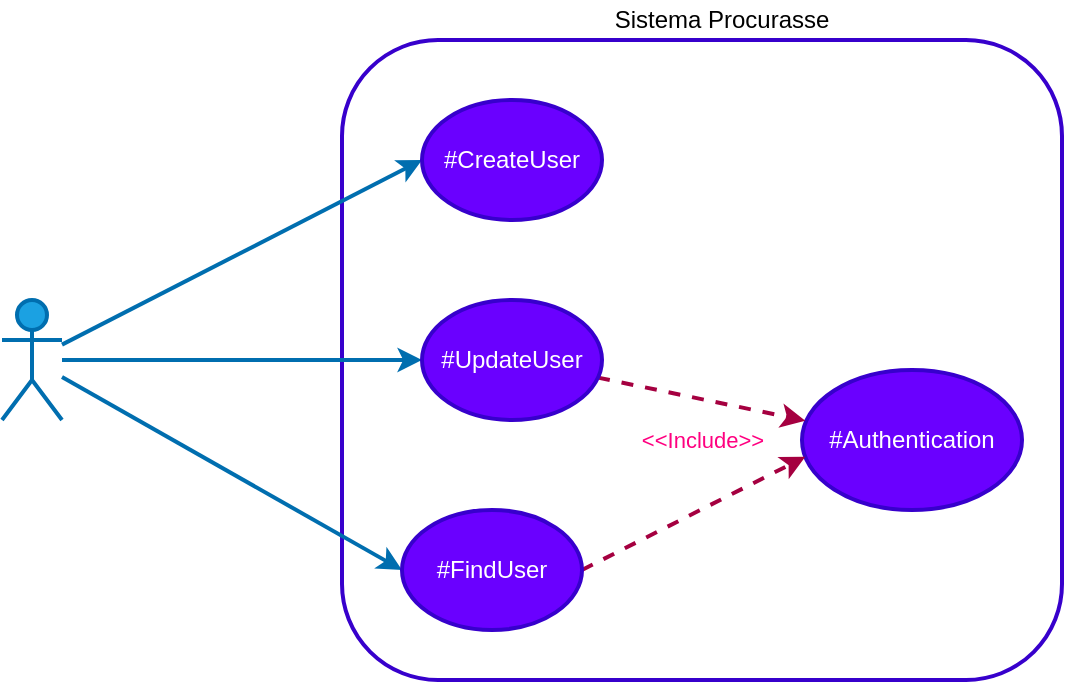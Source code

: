 <mxfile version="13.10.0" type="embed">
    <diagram id="6J0bSmd9RhGfFIFaUM8r" name="Page-1">
        <mxGraphModel dx="786" dy="488" grid="1" gridSize="10" guides="1" tooltips="1" connect="1" arrows="1" fold="1" page="1" pageScale="1" pageWidth="827" pageHeight="1169" math="0" shadow="0">
            <root>
                <mxCell id="0"/>
                <mxCell id="1" parent="0"/>
                <mxCell id="14" value="" style="group;movable=1;resizable=1;rotatable=1;deletable=1;editable=1;connectable=1;strokeWidth=2;" vertex="1" connectable="0" parent="1">
                    <mxGeometry x="350" y="300" width="360" height="340" as="geometry"/>
                </mxCell>
                <mxCell id="13" value="Sistema Procurasse" style="text;html=1;align=center;verticalAlign=middle;whiteSpace=wrap;rounded=0;movable=0;resizable=0;rotatable=0;deletable=0;editable=0;connectable=0;strokeWidth=2;" vertex="1" parent="14">
                    <mxGeometry x="120" width="140" height="20" as="geometry"/>
                </mxCell>
                <mxCell id="2" value="" style="rounded=1;whiteSpace=wrap;html=1;movable=1;resizable=1;rotatable=1;deletable=1;editable=1;connectable=1;strokeWidth=2;strokeColor=#3700CC;fontColor=#ffffff;fillColor=none;" vertex="1" parent="14">
                    <mxGeometry y="20" width="360" height="320" as="geometry"/>
                </mxCell>
                <mxCell id="8" style="edgeStyle=orthogonalEdgeStyle;rounded=0;orthogonalLoop=1;jettySize=auto;html=1;entryX=0;entryY=0.5;entryDx=0;entryDy=0;fillColor=#1ba1e2;strokeColor=#006EAF;movable=0;resizable=0;rotatable=0;deletable=0;editable=0;connectable=0;strokeWidth=2;" edge="1" parent="1" source="3" target="7">
                    <mxGeometry relative="1" as="geometry"/>
                </mxCell>
                <mxCell id="9" style="rounded=0;orthogonalLoop=1;jettySize=auto;html=1;entryX=0;entryY=0.5;entryDx=0;entryDy=0;fillColor=#1ba1e2;strokeColor=#006EAF;movable=0;resizable=0;rotatable=0;deletable=0;editable=0;connectable=0;strokeWidth=2;" edge="1" parent="1" source="3" target="6">
                    <mxGeometry relative="1" as="geometry"/>
                </mxCell>
                <mxCell id="10" style="edgeStyle=none;rounded=0;orthogonalLoop=1;jettySize=auto;html=1;entryX=0;entryY=0.5;entryDx=0;entryDy=0;fillColor=#1ba1e2;strokeColor=#006EAF;movable=0;resizable=0;rotatable=0;deletable=0;editable=0;connectable=0;strokeWidth=2;" edge="1" parent="1" source="3" target="4">
                    <mxGeometry relative="1" as="geometry"/>
                </mxCell>
                <mxCell id="3" value="#User" style="shape=umlActor;verticalLabelPosition=bottom;verticalAlign=top;html=1;outlineConnect=0;fillColor=#1ba1e2;strokeColor=#006EAF;fontColor=#ffffff;movable=0;resizable=0;rotatable=0;deletable=0;editable=0;connectable=0;strokeWidth=2;" vertex="1" parent="1">
                    <mxGeometry x="180" y="450" width="30" height="60" as="geometry"/>
                </mxCell>
                <mxCell id="4" value="#CreateUser" style="ellipse;whiteSpace=wrap;html=1;fillColor=#6a00ff;strokeColor=#3700CC;fontColor=#ffffff;movable=0;resizable=0;rotatable=0;deletable=0;editable=0;connectable=0;strokeWidth=2;" vertex="1" parent="1">
                    <mxGeometry x="390" y="350" width="90" height="60" as="geometry"/>
                </mxCell>
                <mxCell id="5" value="#Authentication" style="ellipse;whiteSpace=wrap;html=1;fillColor=#6a00ff;strokeColor=#3700CC;fontColor=#ffffff;movable=0;resizable=0;rotatable=0;deletable=0;editable=0;connectable=0;strokeWidth=2;" vertex="1" parent="1">
                    <mxGeometry x="580" y="485" width="110" height="70" as="geometry"/>
                </mxCell>
                <mxCell id="12" value="&amp;lt;&amp;lt;Include&amp;gt;&amp;gt;" style="edgeStyle=none;rounded=0;orthogonalLoop=1;jettySize=auto;html=1;exitX=1;exitY=0.5;exitDx=0;exitDy=0;entryX=0.015;entryY=0.62;entryDx=0;entryDy=0;dashed=1;entryPerimeter=0;fillColor=#d80073;strokeColor=#A50040;fontColor=#FF0080;movable=0;resizable=0;rotatable=0;deletable=0;editable=0;connectable=0;strokeWidth=2;" edge="1" parent="1" source="6" target="5">
                    <mxGeometry x="0.325" y="31" relative="1" as="geometry">
                        <mxPoint as="offset"/>
                    </mxGeometry>
                </mxCell>
                <mxCell id="6" value="#FindUser" style="ellipse;whiteSpace=wrap;html=1;fillColor=#6a00ff;strokeColor=#3700CC;fontColor=#ffffff;movable=0;resizable=0;rotatable=0;deletable=0;editable=0;connectable=0;strokeWidth=2;" vertex="1" parent="1">
                    <mxGeometry x="380" y="555" width="90" height="60" as="geometry"/>
                </mxCell>
                <mxCell id="11" style="edgeStyle=none;rounded=0;orthogonalLoop=1;jettySize=auto;html=1;dashed=1;entryX=0.015;entryY=0.362;entryDx=0;entryDy=0;entryPerimeter=0;fillColor=#d80073;strokeColor=#A50040;movable=0;resizable=0;rotatable=0;deletable=0;editable=0;connectable=0;strokeWidth=2;" edge="1" parent="1" source="7" target="5">
                    <mxGeometry relative="1" as="geometry"/>
                </mxCell>
                <mxCell id="7" value="#UpdateUser" style="ellipse;whiteSpace=wrap;html=1;fillColor=#6a00ff;strokeColor=#3700CC;fontColor=#ffffff;movable=0;resizable=0;rotatable=0;deletable=0;editable=0;connectable=0;strokeWidth=2;" vertex="1" parent="1">
                    <mxGeometry x="390" y="450" width="90" height="60" as="geometry"/>
                </mxCell>
            </root>
        </mxGraphModel>
    </diagram>
</mxfile>